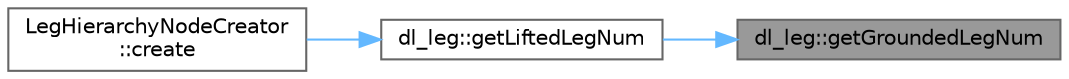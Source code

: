digraph "dl_leg::getGroundedLegNum"
{
 // LATEX_PDF_SIZE
  bgcolor="transparent";
  edge [fontname=Helvetica,fontsize=10,labelfontname=Helvetica,labelfontsize=10];
  node [fontname=Helvetica,fontsize=10,shape=box,height=0.2,width=0.4];
  rankdir="RL";
  Node1 [id="Node000001",label="dl_leg::getGroundedLegNum",height=0.2,width=0.4,color="gray40", fillcolor="grey60", style="filled", fontcolor="black",tooltip="接地している脚の本数を返す関数．"];
  Node1 -> Node2 [id="edge1_Node000001_Node000002",dir="back",color="steelblue1",style="solid",tooltip=" "];
  Node2 [id="Node000002",label="dl_leg::getLiftedLegNum",height=0.2,width=0.4,color="grey40", fillcolor="white", style="filled",URL="$namespacedl__leg.html#a02ff9ebb9cfd6a835343a39dc56cc000",tooltip="遊脚している脚の本数を返す関数．"];
  Node2 -> Node3 [id="edge2_Node000002_Node000003",dir="back",color="steelblue1",style="solid",tooltip=" "];
  Node3 [id="Node000003",label="LegHierarchyNodeCreator\l::create",height=0.2,width=0.4,color="grey40", fillcolor="white", style="filled",URL="$class_leg_hierarchy_node_creator.html#a7d14b74b36b11760930014a9c54ea2cc",tooltip="重心を平行移動したノードを生成する"];
}
